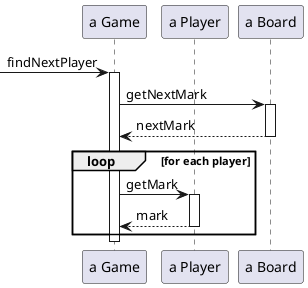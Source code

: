 @startuml
participant "a Game" as game
participant "a Player" as player
participant "a Board" as board

[-> game : findNextPlayer
activate game

game -> board : getNextMark
activate board
board --> game : nextMark
deactivate board

loop for each player
game -> player : getMark
activate player
player --> game : mark
deactivate player

end


deactivate game


@enduml
